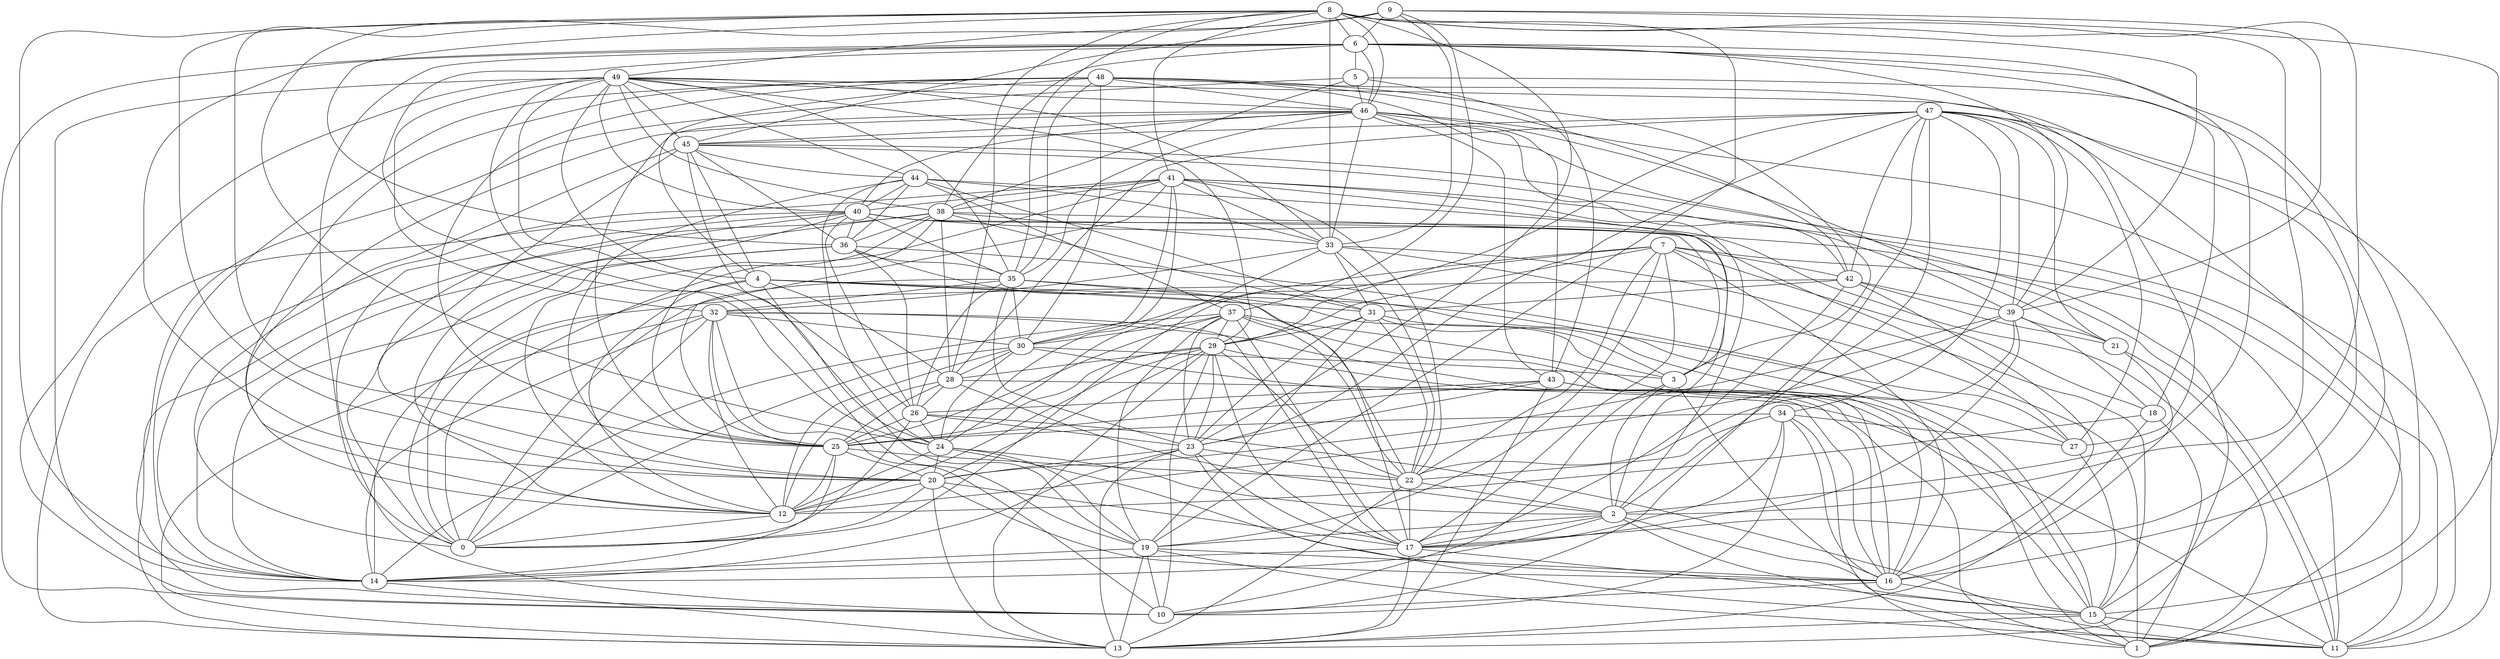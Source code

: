 digraph GG_graph {

subgraph G_graph {
edge [color = black]
"38" -> "28" [dir = none]
"38" -> "33" [dir = none]
"9" -> "39" [dir = none]
"9" -> "6" [dir = none]
"9" -> "45" [dir = none]
"18" -> "1" [dir = none]
"18" -> "13" [dir = none]
"46" -> "25" [dir = none]
"46" -> "43" [dir = none]
"46" -> "45" [dir = none]
"5" -> "10" [dir = none]
"5" -> "43" [dir = none]
"5" -> "46" [dir = none]
"43" -> "13" [dir = none]
"49" -> "29" [dir = none]
"49" -> "40" [dir = none]
"49" -> "4" [dir = none]
"49" -> "19" [dir = none]
"49" -> "33" [dir = none]
"42" -> "17" [dir = none]
"42" -> "21" [dir = none]
"42" -> "16" [dir = none]
"20" -> "13" [dir = none]
"20" -> "17" [dir = none]
"20" -> "12" [dir = none]
"20" -> "0" [dir = none]
"20" -> "16" [dir = none]
"35" -> "0" [dir = none]
"35" -> "23" [dir = none]
"35" -> "30" [dir = none]
"36" -> "15" [dir = none]
"36" -> "0" [dir = none]
"36" -> "14" [dir = none]
"36" -> "26" [dir = none]
"36" -> "35" [dir = none]
"44" -> "24" [dir = none]
"44" -> "20" [dir = none]
"44" -> "36" [dir = none]
"7" -> "0" [dir = none]
"7" -> "17" [dir = none]
"7" -> "11" [dir = none]
"7" -> "22" [dir = none]
"7" -> "30" [dir = none]
"7" -> "16" [dir = none]
"40" -> "3" [dir = none]
"40" -> "11" [dir = none]
"40" -> "13" [dir = none]
"40" -> "35" [dir = none]
"40" -> "26" [dir = none]
"40" -> "12" [dir = none]
"40" -> "27" [dir = none]
"17" -> "13" [dir = none]
"17" -> "14" [dir = none]
"17" -> "15" [dir = none]
"4" -> "27" [dir = none]
"4" -> "31" [dir = none]
"4" -> "28" [dir = none]
"4" -> "22" [dir = none]
"31" -> "16" [dir = none]
"22" -> "17" [dir = none]
"22" -> "2" [dir = none]
"2" -> "11" [dir = none]
"2" -> "17" [dir = none]
"2" -> "19" [dir = none]
"25" -> "12" [dir = none]
"25" -> "14" [dir = none]
"33" -> "1" [dir = none]
"33" -> "31" [dir = none]
"33" -> "24" [dir = none]
"33" -> "22" [dir = none]
"33" -> "15" [dir = none]
"45" -> "24" [dir = none]
"45" -> "44" [dir = none]
"45" -> "42" [dir = none]
"45" -> "20" [dir = none]
"45" -> "4" [dir = none]
"3" -> "10" [dir = none]
"3" -> "16" [dir = none]
"30" -> "3" [dir = none]
"30" -> "24" [dir = none]
"6" -> "18" [dir = none]
"6" -> "5" [dir = none]
"6" -> "0" [dir = none]
"6" -> "15" [dir = none]
"6" -> "10" [dir = none]
"6" -> "2" [dir = none]
"6" -> "24" [dir = none]
"19" -> "11" [dir = none]
"19" -> "16" [dir = none]
"19" -> "14" [dir = none]
"39" -> "18" [dir = none]
"39" -> "17" [dir = none]
"39" -> "22" [dir = none]
"39" -> "12" [dir = none]
"39" -> "21" [dir = none]
"48" -> "14" [dir = none]
"48" -> "4" [dir = none]
"48" -> "43" [dir = none]
"48" -> "25" [dir = none]
"37" -> "14" [dir = none]
"37" -> "30" [dir = none]
"37" -> "23" [dir = none]
"37" -> "25" [dir = none]
"32" -> "1" [dir = none]
"32" -> "14" [dir = none]
"32" -> "12" [dir = none]
"32" -> "10" [dir = none]
"32" -> "0" [dir = none]
"26" -> "0" [dir = none]
"26" -> "25" [dir = none]
"34" -> "16" [dir = none]
"34" -> "1" [dir = none]
"34" -> "27" [dir = none]
"34" -> "25" [dir = none]
"29" -> "12" [dir = none]
"29" -> "28" [dir = none]
"29" -> "16" [dir = none]
"29" -> "25" [dir = none]
"29" -> "10" [dir = none]
"15" -> "1" [dir = none]
"15" -> "13" [dir = none]
"28" -> "25" [dir = none]
"28" -> "2" [dir = none]
"28" -> "26" [dir = none]
"28" -> "12" [dir = none]
"28" -> "11" [dir = none]
"41" -> "24" [dir = none]
"41" -> "40" [dir = none]
"41" -> "3" [dir = none]
"41" -> "2" [dir = none]
"41" -> "38" [dir = none]
"16" -> "15" [dir = none]
"47" -> "21" [dir = none]
"47" -> "11" [dir = none]
"47" -> "23" [dir = none]
"47" -> "10" [dir = none]
"47" -> "42" [dir = none]
"47" -> "34" [dir = none]
"47" -> "1" [dir = none]
"47" -> "2" [dir = none]
"47" -> "45" [dir = none]
"47" -> "27" [dir = none]
"8" -> "39" [dir = none]
"8" -> "46" [dir = none]
"8" -> "28" [dir = none]
"8" -> "17" [dir = none]
"8" -> "23" [dir = none]
"42" -> "31" [dir = none]
"35" -> "3" [dir = none]
"49" -> "38" [dir = none]
"34" -> "22" [dir = none]
"38" -> "36" [dir = none]
"48" -> "30" [dir = none]
"48" -> "3" [dir = none]
"48" -> "46" [dir = none]
"14" -> "13" [dir = none]
"19" -> "13" [dir = none]
"49" -> "45" [dir = none]
"44" -> "1" [dir = none]
"41" -> "30" [dir = none]
"41" -> "22" [dir = none]
"25" -> "20" [dir = none]
"46" -> "21" [dir = none]
"45" -> "11" [dir = none]
"8" -> "20" [dir = none]
"49" -> "44" [dir = none]
"8" -> "6" [dir = none]
"23" -> "22" [dir = none]
"8" -> "14" [dir = none]
"8" -> "25" [dir = none]
"37" -> "17" [dir = none]
"24" -> "12" [dir = none]
"23" -> "14" [dir = none]
"38" -> "25" [dir = none]
"37" -> "27" [dir = none]
"43" -> "25" [dir = none]
"40" -> "0" [dir = none]
"5" -> "16" [dir = none]
"49" -> "26" [dir = none]
"7" -> "19" [dir = none]
"38" -> "12" [dir = none]
"12" -> "0" [dir = none]
"23" -> "13" [dir = none]
"35" -> "15" [dir = none]
"7" -> "18" [dir = none]
"6" -> "20" [dir = none]
"43" -> "1" [dir = none]
"38" -> "14" [dir = none]
"7" -> "42" [dir = none]
"41" -> "14" [dir = none]
"23" -> "17" [dir = none]
"34" -> "10" [dir = none]
"3" -> "2" [dir = none]
"8" -> "2" [dir = none]
"32" -> "30" [dir = none]
"8" -> "19" [dir = none]
"37" -> "16" [dir = none]
"23" -> "15" [dir = none]
"31" -> "3" [dir = none]
"9" -> "49" [dir = none]
"6" -> "46" [dir = none]
"29" -> "20" [dir = none]
"41" -> "11" [dir = none]
"30" -> "0" [dir = none]
"30" -> "28" [dir = none]
"39" -> "20" [dir = none]
"48" -> "35" [dir = none]
"31" -> "29" [dir = none]
"25" -> "22" [dir = none]
"34" -> "17" [dir = none]
"44" -> "33" [dir = none]
"43" -> "15" [dir = none]
"37" -> "19" [dir = none]
"46" -> "39" [dir = none]
"19" -> "10" [dir = none]
"33" -> "32" [dir = none]
"6" -> "38" [dir = none]
"42" -> "14" [dir = none]
"49" -> "46" [dir = none]
"26" -> "11" [dir = none]
"47" -> "29" [dir = none]
"4" -> "19" [dir = none]
"5" -> "38" [dir = none]
"38" -> "13" [dir = none]
"46" -> "13" [dir = none]
"22" -> "13" [dir = none]
"49" -> "10" [dir = none]
"23" -> "20" [dir = none]
"47" -> "28" [dir = none]
"30" -> "16" [dir = none]
"45" -> "36" [dir = none]
"44" -> "31" [dir = none]
"40" -> "10" [dir = none]
"24" -> "2" [dir = none]
"29" -> "22" [dir = none]
"43" -> "23" [dir = none]
"31" -> "22" [dir = none]
"8" -> "35" [dir = none]
"9" -> "1" [dir = none]
"21" -> "16" [dir = none]
"49" -> "14" [dir = none]
"15" -> "11" [dir = none]
"44" -> "37" [dir = none]
"9" -> "33" [dir = none]
"18" -> "12" [dir = none]
"46" -> "40" [dir = none]
"49" -> "32" [dir = none]
"16" -> "10" [dir = none]
"40" -> "36" [dir = none]
"24" -> "16" [dir = none]
"29" -> "23" [dir = none]
"47" -> "39" [dir = none]
"24" -> "19" [dir = none]
"27" -> "15" [dir = none]
"8" -> "33" [dir = none]
"37" -> "22" [dir = none]
"21" -> "11" [dir = none]
"4" -> "12" [dir = none]
"26" -> "24" [dir = none]
"37" -> "29" [dir = none]
"26" -> "23" [dir = none]
"49" -> "35" [dir = none]
"38" -> "31" [dir = none]
"48" -> "42" [dir = none]
"41" -> "33" [dir = none]
"4" -> "0" [dir = none]
"35" -> "26" [dir = none]
"46" -> "33" [dir = none]
"46" -> "12" [dir = none]
"36" -> "17" [dir = none]
"32" -> "13" [dir = none]
"2" -> "14" [dir = none]
"6" -> "39" [dir = none]
"45" -> "0" [dir = none]
"29" -> "17" [dir = none]
"8" -> "36" [dir = none]
"42" -> "39" [dir = none]
"48" -> "27" [dir = none]
"41" -> "0" [dir = none]
"29" -> "13" [dir = none]
"44" -> "40" [dir = none]
"32" -> "25" [dir = none]
"48" -> "12" [dir = none]
"43" -> "26" [dir = none]
"31" -> "23" [dir = none]
"38" -> "2" [dir = none]
"46" -> "11" [dir = none]
"9" -> "37" [dir = none]
"41" -> "25" [dir = none]
"9" -> "24" [dir = none]
"46" -> "35" [dir = none]
"32" -> "17" [dir = none]
"49" -> "15" [dir = none]
"7" -> "29" [dir = none]
"35" -> "32" [dir = none]
"24" -> "20" [dir = none]
"30" -> "12" [dir = none]
"31" -> "19" [dir = none]
"8" -> "41" [dir = none]
"2" -> "15" [dir = none]
}

}
